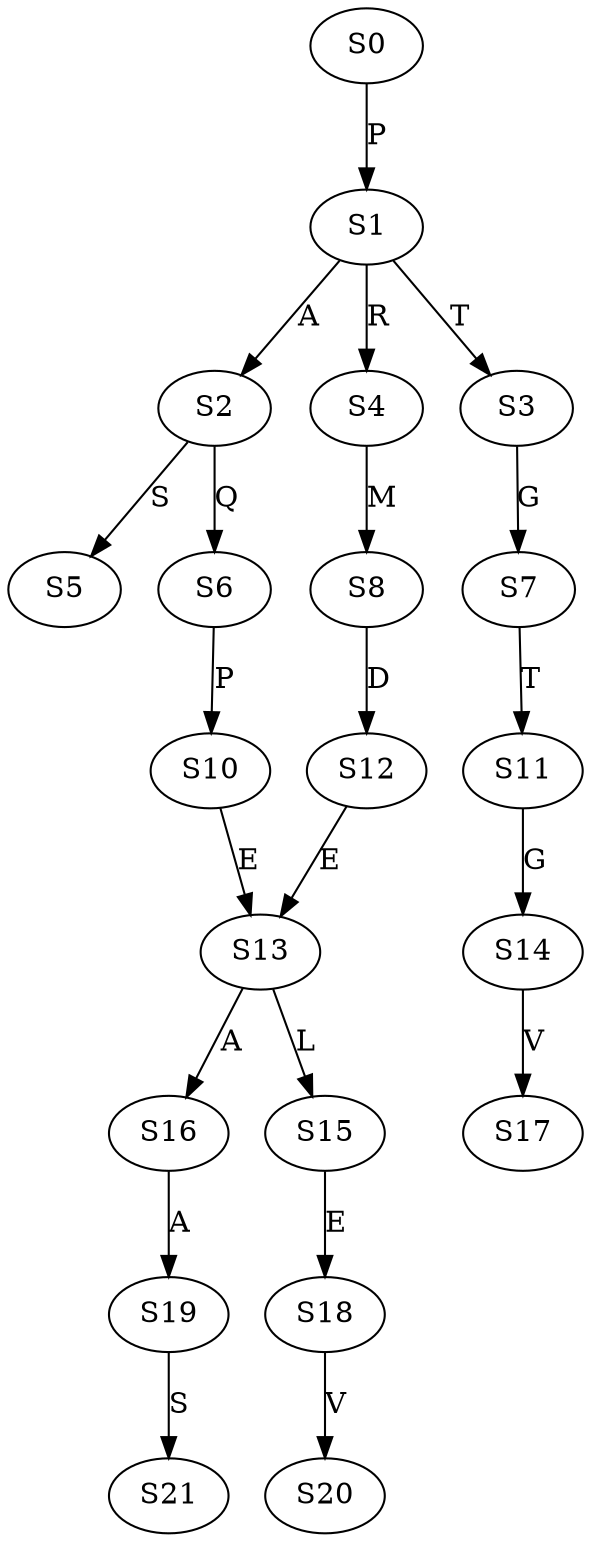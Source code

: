 strict digraph  {
	S0 -> S1 [ label = P ];
	S1 -> S2 [ label = A ];
	S1 -> S3 [ label = T ];
	S1 -> S4 [ label = R ];
	S2 -> S5 [ label = S ];
	S2 -> S6 [ label = Q ];
	S3 -> S7 [ label = G ];
	S4 -> S8 [ label = M ];
	S6 -> S10 [ label = P ];
	S7 -> S11 [ label = T ];
	S8 -> S12 [ label = D ];
	S10 -> S13 [ label = E ];
	S11 -> S14 [ label = G ];
	S12 -> S13 [ label = E ];
	S13 -> S15 [ label = L ];
	S13 -> S16 [ label = A ];
	S14 -> S17 [ label = V ];
	S15 -> S18 [ label = E ];
	S16 -> S19 [ label = A ];
	S18 -> S20 [ label = V ];
	S19 -> S21 [ label = S ];
}
